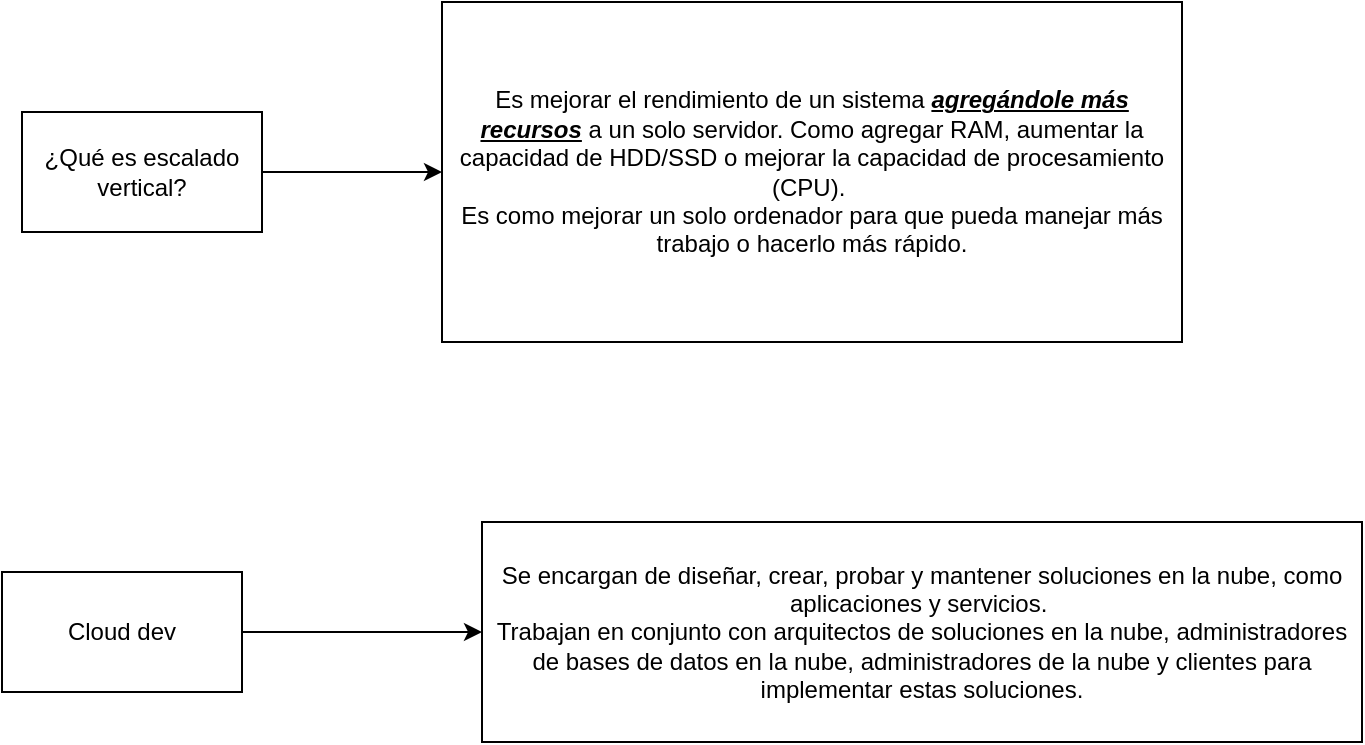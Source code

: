 <mxfile version="24.6.4" type="github">
  <diagram name="Página-1" id="q5eTlEpD4O3bjBraEdJ5">
    <mxGraphModel dx="1434" dy="780" grid="1" gridSize="10" guides="1" tooltips="1" connect="1" arrows="1" fold="1" page="1" pageScale="1" pageWidth="827" pageHeight="1169" math="0" shadow="0">
      <root>
        <mxCell id="0" />
        <mxCell id="1" parent="0" />
        <mxCell id="eOJueIMr6wpzgww1xQY5-7" style="edgeStyle=orthogonalEdgeStyle;rounded=0;orthogonalLoop=1;jettySize=auto;html=1;entryX=0;entryY=0.5;entryDx=0;entryDy=0;" edge="1" parent="1" source="eOJueIMr6wpzgww1xQY5-1" target="eOJueIMr6wpzgww1xQY5-6">
          <mxGeometry relative="1" as="geometry" />
        </mxCell>
        <mxCell id="eOJueIMr6wpzgww1xQY5-1" value="¿Qué es escalado vertical?" style="rounded=0;whiteSpace=wrap;html=1;" vertex="1" parent="1">
          <mxGeometry x="50" y="90" width="120" height="60" as="geometry" />
        </mxCell>
        <mxCell id="eOJueIMr6wpzgww1xQY5-6" value="Es mejorar el rendimiento de un sistema&amp;nbsp;&lt;b&gt;&lt;i&gt;&lt;u&gt;agregándole más recursos&lt;/u&gt;&lt;/i&gt;&lt;/b&gt;&amp;nbsp;a un solo servidor. Como agregar RAM, aumentar la capacidad de HDD/SSD o mejorar la capacidad de procesamiento (CPU).&amp;nbsp;&lt;div&gt;Es como mejorar un solo ordenador para que pueda manejar más trabajo o hacerlo más rápido.&lt;/div&gt;" style="rounded=0;whiteSpace=wrap;html=1;" vertex="1" parent="1">
          <mxGeometry x="260" y="35" width="370" height="170" as="geometry" />
        </mxCell>
        <mxCell id="eOJueIMr6wpzgww1xQY5-10" value="" style="edgeStyle=orthogonalEdgeStyle;rounded=0;orthogonalLoop=1;jettySize=auto;html=1;" edge="1" parent="1" source="eOJueIMr6wpzgww1xQY5-8">
          <mxGeometry relative="1" as="geometry">
            <mxPoint x="280" y="350" as="targetPoint" />
          </mxGeometry>
        </mxCell>
        <mxCell id="eOJueIMr6wpzgww1xQY5-8" value="Cloud dev" style="rounded=0;whiteSpace=wrap;html=1;" vertex="1" parent="1">
          <mxGeometry x="40" y="320" width="120" height="60" as="geometry" />
        </mxCell>
        <mxCell id="eOJueIMr6wpzgww1xQY5-12" value="Se encargan de diseñar, crear, probar y mantener soluciones en la nube, como aplicaciones y servicios.&amp;nbsp;&lt;div&gt;Trabajan en conjunto con arquitectos de soluciones en la nube, administradores de bases de datos en la nube, administradores de la nube y clientes para implementar estas soluciones.&lt;/div&gt;" style="rounded=0;whiteSpace=wrap;html=1;" vertex="1" parent="1">
          <mxGeometry x="280" y="295" width="440" height="110" as="geometry" />
        </mxCell>
      </root>
    </mxGraphModel>
  </diagram>
</mxfile>

